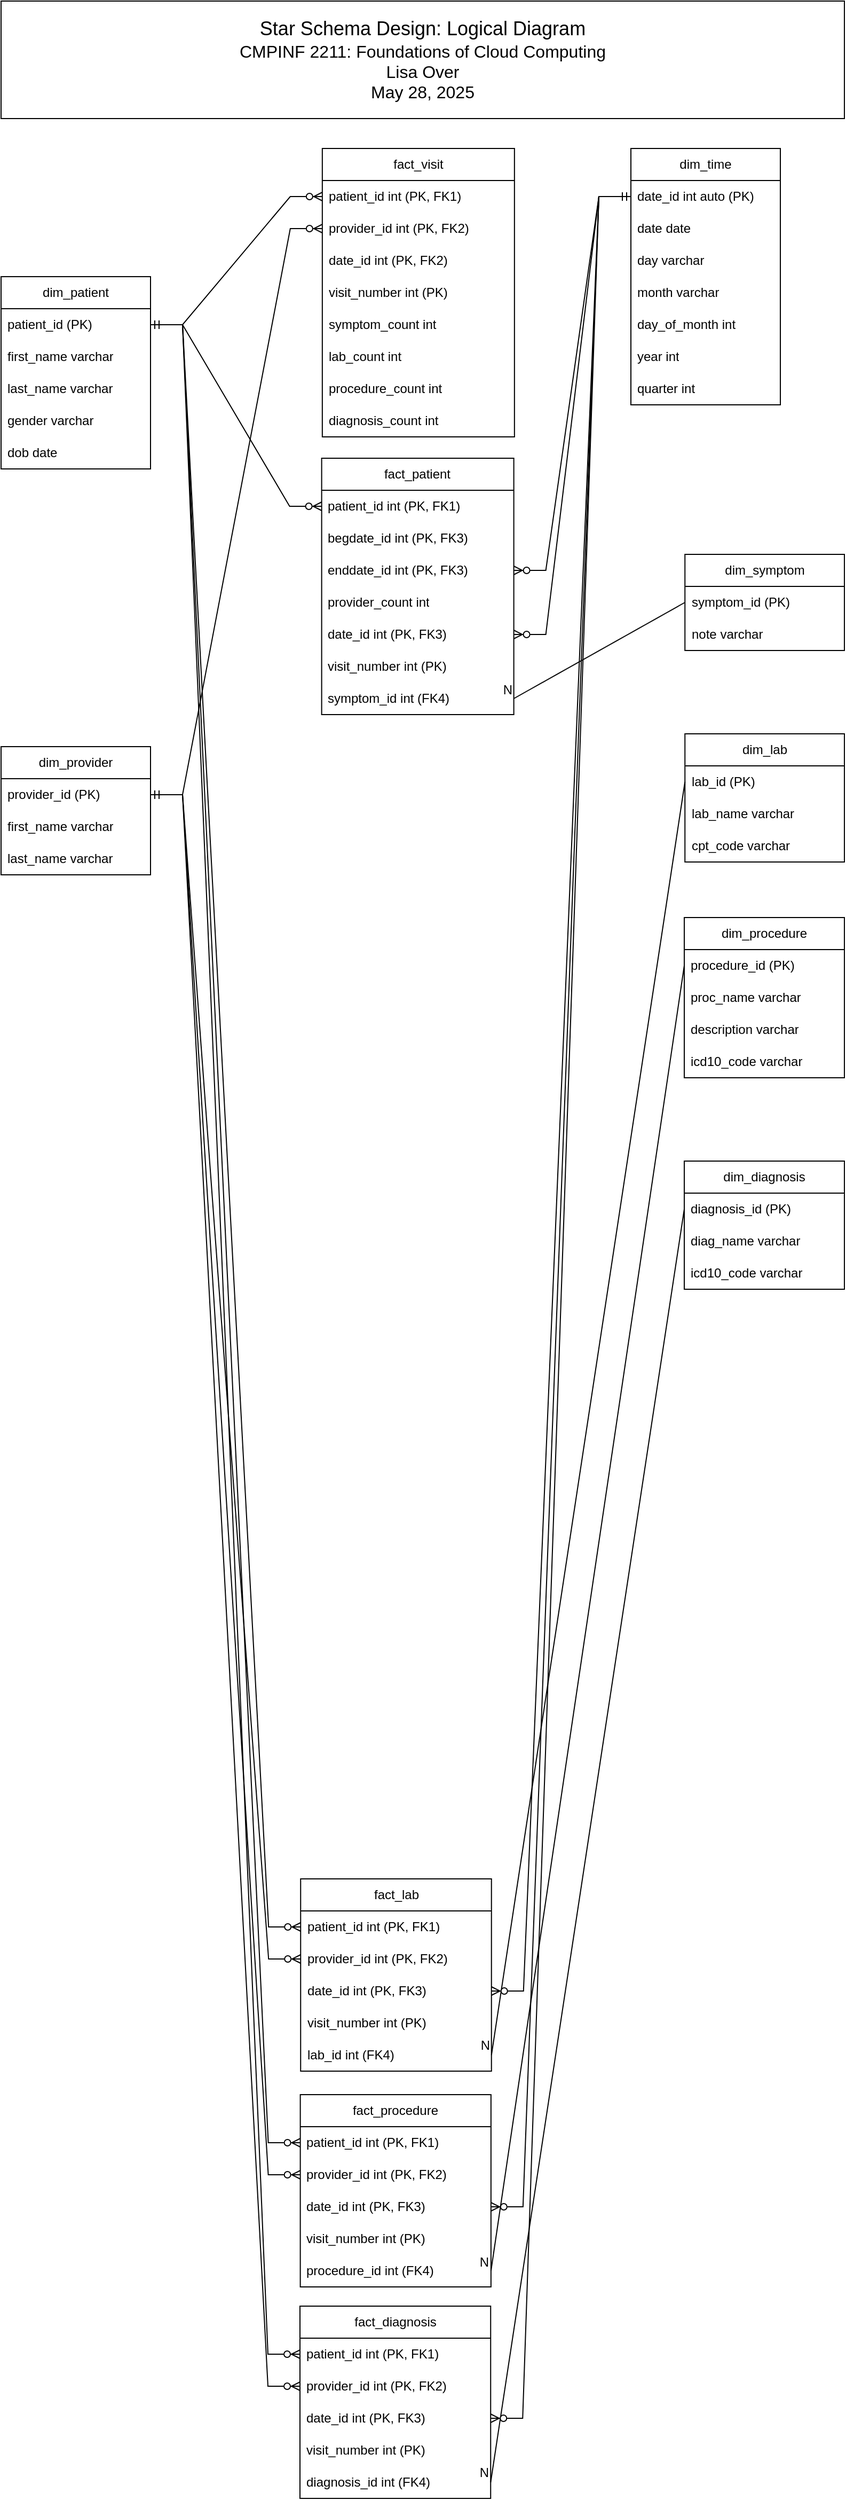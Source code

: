 <mxfile version="27.0.9">
  <diagram name="Page-1" id="A3zh73i4j1TpFUD3K1uN">
    <mxGraphModel dx="942" dy="1663" grid="1" gridSize="10" guides="1" tooltips="1" connect="1" arrows="1" fold="1" page="1" pageScale="1" pageWidth="850" pageHeight="1100" math="0" shadow="0">
      <root>
        <mxCell id="0" />
        <mxCell id="1" parent="0" />
        <mxCell id="DLNXsr5lxC3770AfFGbQ-2" value="fact_visit" style="swimlane;fontStyle=0;childLayout=stackLayout;horizontal=1;startSize=30;horizontalStack=0;resizeParent=1;resizeParentMax=0;resizeLast=0;collapsible=1;marginBottom=0;whiteSpace=wrap;html=1;" parent="1" vertex="1">
          <mxGeometry x="330.93" y="-950" width="180" height="270" as="geometry">
            <mxRectangle x="210" y="70" width="170" height="30" as="alternateBounds" />
          </mxGeometry>
        </mxCell>
        <mxCell id="uM94AEK0M4l-UiJbQwfq-13" value="patient_id int (PK, FK1)" style="text;strokeColor=none;fillColor=none;align=left;verticalAlign=middle;spacingLeft=4;spacingRight=4;overflow=hidden;points=[[0,0.5],[1,0.5]];portConstraint=eastwest;rotatable=0;whiteSpace=wrap;html=1;" parent="DLNXsr5lxC3770AfFGbQ-2" vertex="1">
          <mxGeometry y="30" width="180" height="30" as="geometry" />
        </mxCell>
        <mxCell id="uM94AEK0M4l-UiJbQwfq-51" value="provider_id int (PK, FK2)" style="text;strokeColor=none;fillColor=none;align=left;verticalAlign=middle;spacingLeft=4;spacingRight=4;overflow=hidden;points=[[0,0.5],[1,0.5]];portConstraint=eastwest;rotatable=0;whiteSpace=wrap;html=1;" parent="DLNXsr5lxC3770AfFGbQ-2" vertex="1">
          <mxGeometry y="60" width="180" height="30" as="geometry" />
        </mxCell>
        <mxCell id="uqm6Zv8-JbMILIz2R01Y-5" value="date_id int (PK, FK2)" style="text;strokeColor=none;fillColor=none;align=left;verticalAlign=middle;spacingLeft=4;spacingRight=4;overflow=hidden;points=[[0,0.5],[1,0.5]];portConstraint=eastwest;rotatable=0;whiteSpace=wrap;html=1;" vertex="1" parent="DLNXsr5lxC3770AfFGbQ-2">
          <mxGeometry y="90" width="180" height="30" as="geometry" />
        </mxCell>
        <mxCell id="uM94AEK0M4l-UiJbQwfq-14" value="visit_number int (PK)" style="text;strokeColor=none;fillColor=none;align=left;verticalAlign=middle;spacingLeft=4;spacingRight=4;overflow=hidden;points=[[0,0.5],[1,0.5]];portConstraint=eastwest;rotatable=0;whiteSpace=wrap;html=1;" parent="DLNXsr5lxC3770AfFGbQ-2" vertex="1">
          <mxGeometry y="120" width="180" height="30" as="geometry" />
        </mxCell>
        <mxCell id="uqm6Zv8-JbMILIz2R01Y-9" value="symptom_count int" style="text;strokeColor=none;fillColor=none;align=left;verticalAlign=middle;spacingLeft=4;spacingRight=4;overflow=hidden;points=[[0,0.5],[1,0.5]];portConstraint=eastwest;rotatable=0;whiteSpace=wrap;html=1;" vertex="1" parent="DLNXsr5lxC3770AfFGbQ-2">
          <mxGeometry y="150" width="180" height="30" as="geometry" />
        </mxCell>
        <mxCell id="uM94AEK0M4l-UiJbQwfq-67" value="lab_count int" style="text;strokeColor=none;fillColor=none;align=left;verticalAlign=middle;spacingLeft=4;spacingRight=4;overflow=hidden;points=[[0,0.5],[1,0.5]];portConstraint=eastwest;rotatable=0;whiteSpace=wrap;html=1;" parent="DLNXsr5lxC3770AfFGbQ-2" vertex="1">
          <mxGeometry y="180" width="180" height="30" as="geometry" />
        </mxCell>
        <mxCell id="uM94AEK0M4l-UiJbQwfq-68" value="procedure_count int" style="text;strokeColor=none;fillColor=none;align=left;verticalAlign=middle;spacingLeft=4;spacingRight=4;overflow=hidden;points=[[0,0.5],[1,0.5]];portConstraint=eastwest;rotatable=0;whiteSpace=wrap;html=1;" parent="DLNXsr5lxC3770AfFGbQ-2" vertex="1">
          <mxGeometry y="210" width="180" height="30" as="geometry" />
        </mxCell>
        <mxCell id="uM94AEK0M4l-UiJbQwfq-74" value="diagnosis_count int" style="text;strokeColor=none;fillColor=none;align=left;verticalAlign=middle;spacingLeft=4;spacingRight=4;overflow=hidden;points=[[0,0.5],[1,0.5]];portConstraint=eastwest;rotatable=0;whiteSpace=wrap;html=1;" parent="DLNXsr5lxC3770AfFGbQ-2" vertex="1">
          <mxGeometry y="240" width="180" height="30" as="geometry" />
        </mxCell>
        <mxCell id="DLNXsr5lxC3770AfFGbQ-14" value="dim_time" style="swimlane;fontStyle=0;childLayout=stackLayout;horizontal=1;startSize=30;horizontalStack=0;resizeParent=1;resizeParentMax=0;resizeLast=0;collapsible=1;marginBottom=0;whiteSpace=wrap;html=1;" parent="1" vertex="1">
          <mxGeometry x="620" y="-950" width="140" height="240" as="geometry" />
        </mxCell>
        <mxCell id="DLNXsr5lxC3770AfFGbQ-15" value="date_id int auto (PK)" style="text;strokeColor=none;fillColor=none;align=left;verticalAlign=middle;spacingLeft=4;spacingRight=4;overflow=hidden;points=[[0,0.5],[1,0.5]];portConstraint=eastwest;rotatable=0;whiteSpace=wrap;html=1;" parent="DLNXsr5lxC3770AfFGbQ-14" vertex="1">
          <mxGeometry y="30" width="140" height="30" as="geometry" />
        </mxCell>
        <mxCell id="DLNXsr5lxC3770AfFGbQ-16" value="date date" style="text;strokeColor=none;fillColor=none;align=left;verticalAlign=middle;spacingLeft=4;spacingRight=4;overflow=hidden;points=[[0,0.5],[1,0.5]];portConstraint=eastwest;rotatable=0;whiteSpace=wrap;html=1;" parent="DLNXsr5lxC3770AfFGbQ-14" vertex="1">
          <mxGeometry y="60" width="140" height="30" as="geometry" />
        </mxCell>
        <mxCell id="DLNXsr5lxC3770AfFGbQ-17" value="day varchar" style="text;strokeColor=none;fillColor=none;align=left;verticalAlign=middle;spacingLeft=4;spacingRight=4;overflow=hidden;points=[[0,0.5],[1,0.5]];portConstraint=eastwest;rotatable=0;whiteSpace=wrap;html=1;" parent="DLNXsr5lxC3770AfFGbQ-14" vertex="1">
          <mxGeometry y="90" width="140" height="30" as="geometry" />
        </mxCell>
        <mxCell id="DLNXsr5lxC3770AfFGbQ-18" value="month varchar" style="text;strokeColor=none;fillColor=none;align=left;verticalAlign=middle;spacingLeft=4;spacingRight=4;overflow=hidden;points=[[0,0.5],[1,0.5]];portConstraint=eastwest;rotatable=0;whiteSpace=wrap;html=1;" parent="DLNXsr5lxC3770AfFGbQ-14" vertex="1">
          <mxGeometry y="120" width="140" height="30" as="geometry" />
        </mxCell>
        <mxCell id="DLNXsr5lxC3770AfFGbQ-20" value="day_of_month int" style="text;strokeColor=none;fillColor=none;align=left;verticalAlign=middle;spacingLeft=4;spacingRight=4;overflow=hidden;points=[[0,0.5],[1,0.5]];portConstraint=eastwest;rotatable=0;whiteSpace=wrap;html=1;" parent="DLNXsr5lxC3770AfFGbQ-14" vertex="1">
          <mxGeometry y="150" width="140" height="30" as="geometry" />
        </mxCell>
        <mxCell id="DLNXsr5lxC3770AfFGbQ-19" value="year int" style="text;strokeColor=none;fillColor=none;align=left;verticalAlign=middle;spacingLeft=4;spacingRight=4;overflow=hidden;points=[[0,0.5],[1,0.5]];portConstraint=eastwest;rotatable=0;whiteSpace=wrap;html=1;" parent="DLNXsr5lxC3770AfFGbQ-14" vertex="1">
          <mxGeometry y="180" width="140" height="30" as="geometry" />
        </mxCell>
        <mxCell id="DLNXsr5lxC3770AfFGbQ-21" value="quarter int" style="text;strokeColor=none;fillColor=none;align=left;verticalAlign=middle;spacingLeft=4;spacingRight=4;overflow=hidden;points=[[0,0.5],[1,0.5]];portConstraint=eastwest;rotatable=0;whiteSpace=wrap;html=1;" parent="DLNXsr5lxC3770AfFGbQ-14" vertex="1">
          <mxGeometry y="210" width="140" height="30" as="geometry" />
        </mxCell>
        <mxCell id="L_Xo5fy1KZ5IT5YEGmSx-4" value="dim_patient" style="swimlane;fontStyle=0;childLayout=stackLayout;horizontal=1;startSize=30;horizontalStack=0;resizeParent=1;resizeParentMax=0;resizeLast=0;collapsible=1;marginBottom=0;whiteSpace=wrap;html=1;" parent="1" vertex="1">
          <mxGeometry x="30" y="-830" width="140" height="180" as="geometry" />
        </mxCell>
        <mxCell id="L_Xo5fy1KZ5IT5YEGmSx-5" value="patient_id (PK)" style="text;strokeColor=none;fillColor=none;align=left;verticalAlign=middle;spacingLeft=4;spacingRight=4;overflow=hidden;points=[[0,0.5],[1,0.5]];portConstraint=eastwest;rotatable=0;whiteSpace=wrap;html=1;" parent="L_Xo5fy1KZ5IT5YEGmSx-4" vertex="1">
          <mxGeometry y="30" width="140" height="30" as="geometry" />
        </mxCell>
        <mxCell id="L_Xo5fy1KZ5IT5YEGmSx-6" value="first_name varchar" style="text;strokeColor=none;fillColor=none;align=left;verticalAlign=middle;spacingLeft=4;spacingRight=4;overflow=hidden;points=[[0,0.5],[1,0.5]];portConstraint=eastwest;rotatable=0;whiteSpace=wrap;html=1;" parent="L_Xo5fy1KZ5IT5YEGmSx-4" vertex="1">
          <mxGeometry y="60" width="140" height="30" as="geometry" />
        </mxCell>
        <mxCell id="L_Xo5fy1KZ5IT5YEGmSx-7" value="last_name&amp;nbsp;varchar" style="text;strokeColor=none;fillColor=none;align=left;verticalAlign=middle;spacingLeft=4;spacingRight=4;overflow=hidden;points=[[0,0.5],[1,0.5]];portConstraint=eastwest;rotatable=0;whiteSpace=wrap;html=1;" parent="L_Xo5fy1KZ5IT5YEGmSx-4" vertex="1">
          <mxGeometry y="90" width="140" height="30" as="geometry" />
        </mxCell>
        <mxCell id="L_Xo5fy1KZ5IT5YEGmSx-8" value="gender&amp;nbsp;varchar" style="text;strokeColor=none;fillColor=none;align=left;verticalAlign=middle;spacingLeft=4;spacingRight=4;overflow=hidden;points=[[0,0.5],[1,0.5]];portConstraint=eastwest;rotatable=0;whiteSpace=wrap;html=1;" parent="L_Xo5fy1KZ5IT5YEGmSx-4" vertex="1">
          <mxGeometry y="120" width="140" height="30" as="geometry" />
        </mxCell>
        <mxCell id="L_Xo5fy1KZ5IT5YEGmSx-9" value="dob date" style="text;strokeColor=none;fillColor=none;align=left;verticalAlign=middle;spacingLeft=4;spacingRight=4;overflow=hidden;points=[[0,0.5],[1,0.5]];portConstraint=eastwest;rotatable=0;whiteSpace=wrap;html=1;" parent="L_Xo5fy1KZ5IT5YEGmSx-4" vertex="1">
          <mxGeometry y="150" width="140" height="30" as="geometry" />
        </mxCell>
        <mxCell id="L_Xo5fy1KZ5IT5YEGmSx-10" value="dim_provider" style="swimlane;fontStyle=0;childLayout=stackLayout;horizontal=1;startSize=30;horizontalStack=0;resizeParent=1;resizeParentMax=0;resizeLast=0;collapsible=1;marginBottom=0;whiteSpace=wrap;html=1;" parent="1" vertex="1">
          <mxGeometry x="30" y="-390" width="140" height="120" as="geometry" />
        </mxCell>
        <mxCell id="L_Xo5fy1KZ5IT5YEGmSx-11" value="provider_id (PK)" style="text;strokeColor=none;fillColor=none;align=left;verticalAlign=middle;spacingLeft=4;spacingRight=4;overflow=hidden;points=[[0,0.5],[1,0.5]];portConstraint=eastwest;rotatable=0;whiteSpace=wrap;html=1;" parent="L_Xo5fy1KZ5IT5YEGmSx-10" vertex="1">
          <mxGeometry y="30" width="140" height="30" as="geometry" />
        </mxCell>
        <mxCell id="L_Xo5fy1KZ5IT5YEGmSx-12" value="first_name&amp;nbsp;varchar" style="text;strokeColor=none;fillColor=none;align=left;verticalAlign=middle;spacingLeft=4;spacingRight=4;overflow=hidden;points=[[0,0.5],[1,0.5]];portConstraint=eastwest;rotatable=0;whiteSpace=wrap;html=1;" parent="L_Xo5fy1KZ5IT5YEGmSx-10" vertex="1">
          <mxGeometry y="60" width="140" height="30" as="geometry" />
        </mxCell>
        <mxCell id="L_Xo5fy1KZ5IT5YEGmSx-13" value="last_name&amp;nbsp;varchar" style="text;strokeColor=none;fillColor=none;align=left;verticalAlign=middle;spacingLeft=4;spacingRight=4;overflow=hidden;points=[[0,0.5],[1,0.5]];portConstraint=eastwest;rotatable=0;whiteSpace=wrap;html=1;" parent="L_Xo5fy1KZ5IT5YEGmSx-10" vertex="1">
          <mxGeometry y="90" width="140" height="30" as="geometry" />
        </mxCell>
        <mxCell id="L_Xo5fy1KZ5IT5YEGmSx-22" value="dim_diagnosis" style="swimlane;fontStyle=0;childLayout=stackLayout;horizontal=1;startSize=30;horizontalStack=0;resizeParent=1;resizeParentMax=0;resizeLast=0;collapsible=1;marginBottom=0;whiteSpace=wrap;html=1;" parent="1" vertex="1">
          <mxGeometry x="670" y="-2" width="150" height="120" as="geometry" />
        </mxCell>
        <mxCell id="L_Xo5fy1KZ5IT5YEGmSx-23" value="diagnosis_id (PK)" style="text;strokeColor=none;fillColor=none;align=left;verticalAlign=middle;spacingLeft=4;spacingRight=4;overflow=hidden;points=[[0,0.5],[1,0.5]];portConstraint=eastwest;rotatable=0;whiteSpace=wrap;html=1;" parent="L_Xo5fy1KZ5IT5YEGmSx-22" vertex="1">
          <mxGeometry y="30" width="150" height="30" as="geometry" />
        </mxCell>
        <mxCell id="L_Xo5fy1KZ5IT5YEGmSx-24" value="diag_name&amp;nbsp;varchar" style="text;strokeColor=none;fillColor=none;align=left;verticalAlign=middle;spacingLeft=4;spacingRight=4;overflow=hidden;points=[[0,0.5],[1,0.5]];portConstraint=eastwest;rotatable=0;whiteSpace=wrap;html=1;" parent="L_Xo5fy1KZ5IT5YEGmSx-22" vertex="1">
          <mxGeometry y="60" width="150" height="30" as="geometry" />
        </mxCell>
        <mxCell id="L_Xo5fy1KZ5IT5YEGmSx-25" value="icd10_code&amp;nbsp;varchar" style="text;strokeColor=none;fillColor=none;align=left;verticalAlign=middle;spacingLeft=4;spacingRight=4;overflow=hidden;points=[[0,0.5],[1,0.5]];portConstraint=eastwest;rotatable=0;whiteSpace=wrap;html=1;" parent="L_Xo5fy1KZ5IT5YEGmSx-22" vertex="1">
          <mxGeometry y="90" width="150" height="30" as="geometry" />
        </mxCell>
        <mxCell id="L_Xo5fy1KZ5IT5YEGmSx-26" value="dim_symptom" style="swimlane;fontStyle=0;childLayout=stackLayout;horizontal=1;startSize=30;horizontalStack=0;resizeParent=1;resizeParentMax=0;resizeLast=0;collapsible=1;marginBottom=0;whiteSpace=wrap;html=1;" parent="1" vertex="1">
          <mxGeometry x="670.63" y="-570" width="149.37" height="90" as="geometry" />
        </mxCell>
        <mxCell id="L_Xo5fy1KZ5IT5YEGmSx-27" value="symptom_id (PK)" style="text;strokeColor=none;fillColor=none;align=left;verticalAlign=middle;spacingLeft=4;spacingRight=4;overflow=hidden;points=[[0,0.5],[1,0.5]];portConstraint=eastwest;rotatable=0;whiteSpace=wrap;html=1;" parent="L_Xo5fy1KZ5IT5YEGmSx-26" vertex="1">
          <mxGeometry y="30" width="149.37" height="30" as="geometry" />
        </mxCell>
        <mxCell id="L_Xo5fy1KZ5IT5YEGmSx-28" value="note&amp;nbsp;varchar" style="text;strokeColor=none;fillColor=none;align=left;verticalAlign=middle;spacingLeft=4;spacingRight=4;overflow=hidden;points=[[0,0.5],[1,0.5]];portConstraint=eastwest;rotatable=0;whiteSpace=wrap;html=1;" parent="L_Xo5fy1KZ5IT5YEGmSx-26" vertex="1">
          <mxGeometry y="60" width="149.37" height="30" as="geometry" />
        </mxCell>
        <mxCell id="L_Xo5fy1KZ5IT5YEGmSx-48" value="&lt;font style=&quot;font-size: 18px;&quot;&gt;Star Schema Design: Logical Diagram&lt;/font&gt;&lt;div&gt;&lt;font size=&quot;3&quot;&gt;CMPINF 2211: Foundations of Cloud Computing&lt;br&gt;&lt;/font&gt;&lt;div&gt;&lt;font size=&quot;3&quot;&gt;Lisa Over&lt;/font&gt;&lt;/div&gt;&lt;div&gt;&lt;font size=&quot;3&quot;&gt;May 28, 2025&lt;/font&gt;&lt;/div&gt;&lt;/div&gt;" style="rounded=0;whiteSpace=wrap;html=1;" parent="1" vertex="1">
          <mxGeometry x="30" y="-1088" width="790" height="110" as="geometry" />
        </mxCell>
        <mxCell id="uM94AEK0M4l-UiJbQwfq-5" value="fact_patient" style="swimlane;fontStyle=0;childLayout=stackLayout;horizontal=1;startSize=30;horizontalStack=0;resizeParent=1;resizeParentMax=0;resizeLast=0;collapsible=1;marginBottom=0;whiteSpace=wrap;html=1;" parent="1" vertex="1">
          <mxGeometry x="330.31" y="-660" width="180" height="240" as="geometry" />
        </mxCell>
        <mxCell id="uM94AEK0M4l-UiJbQwfq-52" value="patient_id int (PK, FK1)" style="text;strokeColor=none;fillColor=none;align=left;verticalAlign=middle;spacingLeft=4;spacingRight=4;overflow=hidden;points=[[0,0.5],[1,0.5]];portConstraint=eastwest;rotatable=0;whiteSpace=wrap;html=1;" parent="uM94AEK0M4l-UiJbQwfq-5" vertex="1">
          <mxGeometry y="30" width="180" height="30" as="geometry" />
        </mxCell>
        <mxCell id="uqm6Zv8-JbMILIz2R01Y-2" value="begdate_id int (PK, FK3)" style="text;strokeColor=none;fillColor=none;align=left;verticalAlign=middle;spacingLeft=4;spacingRight=4;overflow=hidden;points=[[0,0.5],[1,0.5]];portConstraint=eastwest;rotatable=0;whiteSpace=wrap;html=1;" vertex="1" parent="uM94AEK0M4l-UiJbQwfq-5">
          <mxGeometry y="60" width="180" height="30" as="geometry" />
        </mxCell>
        <mxCell id="uM94AEK0M4l-UiJbQwfq-12" value="enddate_id int (PK, FK3)" style="text;strokeColor=none;fillColor=none;align=left;verticalAlign=middle;spacingLeft=4;spacingRight=4;overflow=hidden;points=[[0,0.5],[1,0.5]];portConstraint=eastwest;rotatable=0;whiteSpace=wrap;html=1;" parent="uM94AEK0M4l-UiJbQwfq-5" vertex="1">
          <mxGeometry y="90" width="180" height="30" as="geometry" />
        </mxCell>
        <mxCell id="uM94AEK0M4l-UiJbQwfq-53" value="provider_count int" style="text;strokeColor=none;fillColor=none;align=left;verticalAlign=middle;spacingLeft=4;spacingRight=4;overflow=hidden;points=[[0,0.5],[1,0.5]];portConstraint=eastwest;rotatable=0;whiteSpace=wrap;html=1;" parent="uM94AEK0M4l-UiJbQwfq-5" vertex="1">
          <mxGeometry y="120" width="180" height="30" as="geometry" />
        </mxCell>
        <mxCell id="uM94AEK0M4l-UiJbQwfq-54" value="date_id int (PK, FK3)" style="text;strokeColor=none;fillColor=none;align=left;verticalAlign=middle;spacingLeft=4;spacingRight=4;overflow=hidden;points=[[0,0.5],[1,0.5]];portConstraint=eastwest;rotatable=0;whiteSpace=wrap;html=1;" parent="uM94AEK0M4l-UiJbQwfq-5" vertex="1">
          <mxGeometry y="150" width="180" height="30" as="geometry" />
        </mxCell>
        <mxCell id="uM94AEK0M4l-UiJbQwfq-7" value="visit_number int (PK)" style="text;strokeColor=none;fillColor=none;align=left;verticalAlign=middle;spacingLeft=4;spacingRight=4;overflow=hidden;points=[[0,0.5],[1,0.5]];portConstraint=eastwest;rotatable=0;whiteSpace=wrap;html=1;" parent="uM94AEK0M4l-UiJbQwfq-5" vertex="1">
          <mxGeometry y="180" width="180" height="30" as="geometry" />
        </mxCell>
        <mxCell id="uM94AEK0M4l-UiJbQwfq-8" value="symptom_id int&amp;nbsp;(FK4)" style="text;strokeColor=none;fillColor=none;align=left;verticalAlign=middle;spacingLeft=4;spacingRight=4;overflow=hidden;points=[[0,0.5],[1,0.5]];portConstraint=eastwest;rotatable=0;whiteSpace=wrap;html=1;" parent="uM94AEK0M4l-UiJbQwfq-5" vertex="1">
          <mxGeometry y="210" width="180" height="30" as="geometry" />
        </mxCell>
        <mxCell id="uM94AEK0M4l-UiJbQwfq-15" value="fact_procedure" style="swimlane;fontStyle=0;childLayout=stackLayout;horizontal=1;startSize=30;horizontalStack=0;resizeParent=1;resizeParentMax=0;resizeLast=0;collapsible=1;marginBottom=0;whiteSpace=wrap;html=1;" parent="1" vertex="1">
          <mxGeometry x="310.31" y="872" width="178.62" height="180" as="geometry" />
        </mxCell>
        <mxCell id="uM94AEK0M4l-UiJbQwfq-55" value="patient_id int (PK, FK1)" style="text;strokeColor=none;fillColor=none;align=left;verticalAlign=middle;spacingLeft=4;spacingRight=4;overflow=hidden;points=[[0,0.5],[1,0.5]];portConstraint=eastwest;rotatable=0;whiteSpace=wrap;html=1;" parent="uM94AEK0M4l-UiJbQwfq-15" vertex="1">
          <mxGeometry y="30" width="178.62" height="30" as="geometry" />
        </mxCell>
        <mxCell id="uM94AEK0M4l-UiJbQwfq-56" value="provider_id int (PK, FK2)" style="text;strokeColor=none;fillColor=none;align=left;verticalAlign=middle;spacingLeft=4;spacingRight=4;overflow=hidden;points=[[0,0.5],[1,0.5]];portConstraint=eastwest;rotatable=0;whiteSpace=wrap;html=1;" parent="uM94AEK0M4l-UiJbQwfq-15" vertex="1">
          <mxGeometry y="60" width="178.62" height="30" as="geometry" />
        </mxCell>
        <mxCell id="uM94AEK0M4l-UiJbQwfq-57" value="date_id int (PK, FK3)" style="text;strokeColor=none;fillColor=none;align=left;verticalAlign=middle;spacingLeft=4;spacingRight=4;overflow=hidden;points=[[0,0.5],[1,0.5]];portConstraint=eastwest;rotatable=0;whiteSpace=wrap;html=1;" parent="uM94AEK0M4l-UiJbQwfq-15" vertex="1">
          <mxGeometry y="90" width="178.62" height="30" as="geometry" />
        </mxCell>
        <mxCell id="uM94AEK0M4l-UiJbQwfq-19" value="visit_number int (PK)" style="text;strokeColor=none;fillColor=none;align=left;verticalAlign=middle;spacingLeft=4;spacingRight=4;overflow=hidden;points=[[0,0.5],[1,0.5]];portConstraint=eastwest;rotatable=0;whiteSpace=wrap;html=1;" parent="uM94AEK0M4l-UiJbQwfq-15" vertex="1">
          <mxGeometry y="120" width="178.62" height="30" as="geometry" />
        </mxCell>
        <mxCell id="uM94AEK0M4l-UiJbQwfq-20" value="procedure_id int&amp;nbsp;(FK4)" style="text;strokeColor=none;fillColor=none;align=left;verticalAlign=middle;spacingLeft=4;spacingRight=4;overflow=hidden;points=[[0,0.5],[1,0.5]];portConstraint=eastwest;rotatable=0;whiteSpace=wrap;html=1;" parent="uM94AEK0M4l-UiJbQwfq-15" vertex="1">
          <mxGeometry y="150" width="178.62" height="30" as="geometry" />
        </mxCell>
        <mxCell id="uM94AEK0M4l-UiJbQwfq-21" value="fact_lab" style="swimlane;fontStyle=0;childLayout=stackLayout;horizontal=1;startSize=30;horizontalStack=0;resizeParent=1;resizeParentMax=0;resizeLast=0;collapsible=1;marginBottom=0;whiteSpace=wrap;html=1;" parent="1" vertex="1">
          <mxGeometry x="310.62" y="670" width="178.75" height="180" as="geometry" />
        </mxCell>
        <mxCell id="uM94AEK0M4l-UiJbQwfq-61" value="patient_id int (PK, FK1)" style="text;strokeColor=none;fillColor=none;align=left;verticalAlign=middle;spacingLeft=4;spacingRight=4;overflow=hidden;points=[[0,0.5],[1,0.5]];portConstraint=eastwest;rotatable=0;whiteSpace=wrap;html=1;" parent="uM94AEK0M4l-UiJbQwfq-21" vertex="1">
          <mxGeometry y="30" width="178.75" height="30" as="geometry" />
        </mxCell>
        <mxCell id="uM94AEK0M4l-UiJbQwfq-62" value="provider_id int (PK, FK2)" style="text;strokeColor=none;fillColor=none;align=left;verticalAlign=middle;spacingLeft=4;spacingRight=4;overflow=hidden;points=[[0,0.5],[1,0.5]];portConstraint=eastwest;rotatable=0;whiteSpace=wrap;html=1;" parent="uM94AEK0M4l-UiJbQwfq-21" vertex="1">
          <mxGeometry y="60" width="178.75" height="30" as="geometry" />
        </mxCell>
        <mxCell id="uM94AEK0M4l-UiJbQwfq-63" value="date_id int (PK, FK3)" style="text;strokeColor=none;fillColor=none;align=left;verticalAlign=middle;spacingLeft=4;spacingRight=4;overflow=hidden;points=[[0,0.5],[1,0.5]];portConstraint=eastwest;rotatable=0;whiteSpace=wrap;html=1;" parent="uM94AEK0M4l-UiJbQwfq-21" vertex="1">
          <mxGeometry y="90" width="178.75" height="30" as="geometry" />
        </mxCell>
        <mxCell id="uM94AEK0M4l-UiJbQwfq-25" value="visit_number int (PK)" style="text;strokeColor=none;fillColor=none;align=left;verticalAlign=middle;spacingLeft=4;spacingRight=4;overflow=hidden;points=[[0,0.5],[1,0.5]];portConstraint=eastwest;rotatable=0;whiteSpace=wrap;html=1;" parent="uM94AEK0M4l-UiJbQwfq-21" vertex="1">
          <mxGeometry y="120" width="178.75" height="30" as="geometry" />
        </mxCell>
        <mxCell id="uM94AEK0M4l-UiJbQwfq-26" value="lab_id&amp;nbsp;int&amp;nbsp;(FK4)" style="text;strokeColor=none;fillColor=none;align=left;verticalAlign=middle;spacingLeft=4;spacingRight=4;overflow=hidden;points=[[0,0.5],[1,0.5]];portConstraint=eastwest;rotatable=0;whiteSpace=wrap;html=1;" parent="uM94AEK0M4l-UiJbQwfq-21" vertex="1">
          <mxGeometry y="150" width="178.75" height="30" as="geometry" />
        </mxCell>
        <mxCell id="uM94AEK0M4l-UiJbQwfq-27" value="fact_diagnosis" style="swimlane;fontStyle=0;childLayout=stackLayout;horizontal=1;startSize=30;horizontalStack=0;resizeParent=1;resizeParentMax=0;resizeLast=0;collapsible=1;marginBottom=0;whiteSpace=wrap;html=1;" parent="1" vertex="1">
          <mxGeometry x="310" y="1070" width="178.62" height="180" as="geometry" />
        </mxCell>
        <mxCell id="uM94AEK0M4l-UiJbQwfq-58" value="patient_id int (PK, FK1)" style="text;strokeColor=none;fillColor=none;align=left;verticalAlign=middle;spacingLeft=4;spacingRight=4;overflow=hidden;points=[[0,0.5],[1,0.5]];portConstraint=eastwest;rotatable=0;whiteSpace=wrap;html=1;" parent="uM94AEK0M4l-UiJbQwfq-27" vertex="1">
          <mxGeometry y="30" width="178.62" height="30" as="geometry" />
        </mxCell>
        <mxCell id="uM94AEK0M4l-UiJbQwfq-59" value="provider_id int (PK, FK2)" style="text;strokeColor=none;fillColor=none;align=left;verticalAlign=middle;spacingLeft=4;spacingRight=4;overflow=hidden;points=[[0,0.5],[1,0.5]];portConstraint=eastwest;rotatable=0;whiteSpace=wrap;html=1;" parent="uM94AEK0M4l-UiJbQwfq-27" vertex="1">
          <mxGeometry y="60" width="178.62" height="30" as="geometry" />
        </mxCell>
        <mxCell id="uM94AEK0M4l-UiJbQwfq-60" value="date_id int (PK, FK3)" style="text;strokeColor=none;fillColor=none;align=left;verticalAlign=middle;spacingLeft=4;spacingRight=4;overflow=hidden;points=[[0,0.5],[1,0.5]];portConstraint=eastwest;rotatable=0;whiteSpace=wrap;html=1;" parent="uM94AEK0M4l-UiJbQwfq-27" vertex="1">
          <mxGeometry y="90" width="178.62" height="30" as="geometry" />
        </mxCell>
        <mxCell id="uM94AEK0M4l-UiJbQwfq-31" value="visit_number int (PK)" style="text;strokeColor=none;fillColor=none;align=left;verticalAlign=middle;spacingLeft=4;spacingRight=4;overflow=hidden;points=[[0,0.5],[1,0.5]];portConstraint=eastwest;rotatable=0;whiteSpace=wrap;html=1;" parent="uM94AEK0M4l-UiJbQwfq-27" vertex="1">
          <mxGeometry y="120" width="178.62" height="30" as="geometry" />
        </mxCell>
        <mxCell id="uM94AEK0M4l-UiJbQwfq-32" value="diagnosis_id&amp;nbsp;int&amp;nbsp;(FK4)" style="text;strokeColor=none;fillColor=none;align=left;verticalAlign=middle;spacingLeft=4;spacingRight=4;overflow=hidden;points=[[0,0.5],[1,0.5]];portConstraint=eastwest;rotatable=0;whiteSpace=wrap;html=1;" parent="uM94AEK0M4l-UiJbQwfq-27" vertex="1">
          <mxGeometry y="150" width="178.62" height="30" as="geometry" />
        </mxCell>
        <mxCell id="L_Xo5fy1KZ5IT5YEGmSx-30" value="dim_lab" style="swimlane;fontStyle=0;childLayout=stackLayout;horizontal=1;startSize=30;horizontalStack=0;resizeParent=1;resizeParentMax=0;resizeLast=0;collapsible=1;marginBottom=0;whiteSpace=wrap;html=1;" parent="1" vertex="1">
          <mxGeometry x="670.63" y="-402" width="149.37" height="120" as="geometry" />
        </mxCell>
        <mxCell id="L_Xo5fy1KZ5IT5YEGmSx-31" value="lab_id (PK)" style="text;strokeColor=none;fillColor=none;align=left;verticalAlign=middle;spacingLeft=4;spacingRight=4;overflow=hidden;points=[[0,0.5],[1,0.5]];portConstraint=eastwest;rotatable=0;whiteSpace=wrap;html=1;" parent="L_Xo5fy1KZ5IT5YEGmSx-30" vertex="1">
          <mxGeometry y="30" width="149.37" height="30" as="geometry" />
        </mxCell>
        <mxCell id="L_Xo5fy1KZ5IT5YEGmSx-32" value="lab_name&amp;nbsp;varchar" style="text;strokeColor=none;fillColor=none;align=left;verticalAlign=middle;spacingLeft=4;spacingRight=4;overflow=hidden;points=[[0,0.5],[1,0.5]];portConstraint=eastwest;rotatable=0;whiteSpace=wrap;html=1;" parent="L_Xo5fy1KZ5IT5YEGmSx-30" vertex="1">
          <mxGeometry y="60" width="149.37" height="30" as="geometry" />
        </mxCell>
        <mxCell id="L_Xo5fy1KZ5IT5YEGmSx-33" value="cpt_code&amp;nbsp;varchar" style="text;strokeColor=none;fillColor=none;align=left;verticalAlign=middle;spacingLeft=4;spacingRight=4;overflow=hidden;points=[[0,0.5],[1,0.5]];portConstraint=eastwest;rotatable=0;whiteSpace=wrap;html=1;" parent="L_Xo5fy1KZ5IT5YEGmSx-30" vertex="1">
          <mxGeometry y="90" width="149.37" height="30" as="geometry" />
        </mxCell>
        <mxCell id="L_Xo5fy1KZ5IT5YEGmSx-18" value="dim_procedure" style="swimlane;fontStyle=0;childLayout=stackLayout;horizontal=1;startSize=30;horizontalStack=0;resizeParent=1;resizeParentMax=0;resizeLast=0;collapsible=1;marginBottom=0;whiteSpace=wrap;html=1;" parent="1" vertex="1">
          <mxGeometry x="670" y="-230" width="150" height="150" as="geometry" />
        </mxCell>
        <mxCell id="L_Xo5fy1KZ5IT5YEGmSx-19" value="procedure_id (PK)" style="text;strokeColor=none;fillColor=none;align=left;verticalAlign=middle;spacingLeft=4;spacingRight=4;overflow=hidden;points=[[0,0.5],[1,0.5]];portConstraint=eastwest;rotatable=0;whiteSpace=wrap;html=1;" parent="L_Xo5fy1KZ5IT5YEGmSx-18" vertex="1">
          <mxGeometry y="30" width="150" height="30" as="geometry" />
        </mxCell>
        <mxCell id="L_Xo5fy1KZ5IT5YEGmSx-20" value="proc_name&amp;nbsp;varchar" style="text;strokeColor=none;fillColor=none;align=left;verticalAlign=middle;spacingLeft=4;spacingRight=4;overflow=hidden;points=[[0,0.5],[1,0.5]];portConstraint=eastwest;rotatable=0;whiteSpace=wrap;html=1;" parent="L_Xo5fy1KZ5IT5YEGmSx-18" vertex="1">
          <mxGeometry y="60" width="150" height="30" as="geometry" />
        </mxCell>
        <mxCell id="L_Xo5fy1KZ5IT5YEGmSx-21" value="description&amp;nbsp;varchar" style="text;strokeColor=none;fillColor=none;align=left;verticalAlign=middle;spacingLeft=4;spacingRight=4;overflow=hidden;points=[[0,0.5],[1,0.5]];portConstraint=eastwest;rotatable=0;whiteSpace=wrap;html=1;" parent="L_Xo5fy1KZ5IT5YEGmSx-18" vertex="1">
          <mxGeometry y="90" width="150" height="30" as="geometry" />
        </mxCell>
        <mxCell id="L_Xo5fy1KZ5IT5YEGmSx-36" value="icd10_code&amp;nbsp;varchar" style="text;strokeColor=none;fillColor=none;align=left;verticalAlign=middle;spacingLeft=4;spacingRight=4;overflow=hidden;points=[[0,0.5],[1,0.5]];portConstraint=eastwest;rotatable=0;whiteSpace=wrap;html=1;" parent="L_Xo5fy1KZ5IT5YEGmSx-18" vertex="1">
          <mxGeometry y="120" width="150" height="30" as="geometry" />
        </mxCell>
        <mxCell id="uM94AEK0M4l-UiJbQwfq-75" value="" style="endArrow=none;html=1;rounded=0;exitX=0;exitY=0.5;exitDx=0;exitDy=0;entryX=1;entryY=0.5;entryDx=0;entryDy=0;" parent="1" source="L_Xo5fy1KZ5IT5YEGmSx-27" target="uM94AEK0M4l-UiJbQwfq-8" edge="1">
          <mxGeometry relative="1" as="geometry">
            <mxPoint x="310" y="-590" as="sourcePoint" />
            <mxPoint x="470" y="-590" as="targetPoint" />
          </mxGeometry>
        </mxCell>
        <mxCell id="uM94AEK0M4l-UiJbQwfq-76" value="N" style="resizable=0;html=1;whiteSpace=wrap;align=right;verticalAlign=bottom;" parent="uM94AEK0M4l-UiJbQwfq-75" connectable="0" vertex="1">
          <mxGeometry x="1" relative="1" as="geometry" />
        </mxCell>
        <mxCell id="uM94AEK0M4l-UiJbQwfq-77" value="" style="endArrow=none;html=1;rounded=0;exitX=0;exitY=0.5;exitDx=0;exitDy=0;entryX=1;entryY=0.5;entryDx=0;entryDy=0;" parent="1" source="L_Xo5fy1KZ5IT5YEGmSx-31" target="uM94AEK0M4l-UiJbQwfq-26" edge="1">
          <mxGeometry relative="1" as="geometry">
            <mxPoint x="731" y="-450" as="sourcePoint" />
            <mxPoint x="570" y="-420" as="targetPoint" />
          </mxGeometry>
        </mxCell>
        <mxCell id="uM94AEK0M4l-UiJbQwfq-78" value="N" style="resizable=0;html=1;whiteSpace=wrap;align=right;verticalAlign=bottom;" parent="uM94AEK0M4l-UiJbQwfq-77" connectable="0" vertex="1">
          <mxGeometry x="1" relative="1" as="geometry" />
        </mxCell>
        <mxCell id="uM94AEK0M4l-UiJbQwfq-79" value="" style="endArrow=none;html=1;rounded=0;exitX=0;exitY=0.5;exitDx=0;exitDy=0;entryX=1;entryY=0.5;entryDx=0;entryDy=0;" parent="1" source="L_Xo5fy1KZ5IT5YEGmSx-19" target="uM94AEK0M4l-UiJbQwfq-20" edge="1">
          <mxGeometry relative="1" as="geometry">
            <mxPoint x="741" y="-130" as="sourcePoint" />
            <mxPoint x="580" y="-100" as="targetPoint" />
          </mxGeometry>
        </mxCell>
        <mxCell id="uM94AEK0M4l-UiJbQwfq-80" value="N" style="resizable=0;html=1;whiteSpace=wrap;align=right;verticalAlign=bottom;" parent="uM94AEK0M4l-UiJbQwfq-79" connectable="0" vertex="1">
          <mxGeometry x="1" relative="1" as="geometry" />
        </mxCell>
        <mxCell id="uM94AEK0M4l-UiJbQwfq-81" value="" style="endArrow=none;html=1;rounded=0;exitX=0;exitY=0.5;exitDx=0;exitDy=0;entryX=1;entryY=0.5;entryDx=0;entryDy=0;" parent="1" source="L_Xo5fy1KZ5IT5YEGmSx-23" target="uM94AEK0M4l-UiJbQwfq-32" edge="1">
          <mxGeometry relative="1" as="geometry">
            <mxPoint x="731" y="200" as="sourcePoint" />
            <mxPoint x="570" y="230" as="targetPoint" />
          </mxGeometry>
        </mxCell>
        <mxCell id="uM94AEK0M4l-UiJbQwfq-82" value="N" style="resizable=0;html=1;whiteSpace=wrap;align=right;verticalAlign=bottom;" parent="uM94AEK0M4l-UiJbQwfq-81" connectable="0" vertex="1">
          <mxGeometry x="1" relative="1" as="geometry" />
        </mxCell>
        <mxCell id="uM94AEK0M4l-UiJbQwfq-84" value="" style="edgeStyle=entityRelationEdgeStyle;fontSize=12;html=1;endArrow=ERzeroToMany;startArrow=ERmandOne;rounded=0;entryX=0;entryY=0.5;entryDx=0;entryDy=0;exitX=1;exitY=0.5;exitDx=0;exitDy=0;" parent="1" source="L_Xo5fy1KZ5IT5YEGmSx-5" target="uM94AEK0M4l-UiJbQwfq-13" edge="1">
          <mxGeometry width="100" height="100" relative="1" as="geometry">
            <mxPoint x="200" y="-670" as="sourcePoint" />
            <mxPoint x="300" y="-770" as="targetPoint" />
          </mxGeometry>
        </mxCell>
        <mxCell id="uM94AEK0M4l-UiJbQwfq-85" value="" style="edgeStyle=entityRelationEdgeStyle;fontSize=12;html=1;endArrow=ERzeroToMany;startArrow=ERmandOne;rounded=0;entryX=0;entryY=0.5;entryDx=0;entryDy=0;exitX=1;exitY=0.5;exitDx=0;exitDy=0;" parent="1" source="L_Xo5fy1KZ5IT5YEGmSx-5" target="uM94AEK0M4l-UiJbQwfq-52" edge="1">
          <mxGeometry width="100" height="100" relative="1" as="geometry">
            <mxPoint x="180" y="-198" as="sourcePoint" />
            <mxPoint x="341" y="-620" as="targetPoint" />
          </mxGeometry>
        </mxCell>
        <mxCell id="uM94AEK0M4l-UiJbQwfq-86" value="" style="edgeStyle=entityRelationEdgeStyle;fontSize=12;html=1;endArrow=ERzeroToMany;startArrow=ERmandOne;rounded=0;entryX=0;entryY=0.5;entryDx=0;entryDy=0;exitX=1;exitY=0.5;exitDx=0;exitDy=0;" parent="1" source="L_Xo5fy1KZ5IT5YEGmSx-5" target="uM94AEK0M4l-UiJbQwfq-61" edge="1">
          <mxGeometry width="100" height="100" relative="1" as="geometry">
            <mxPoint x="180" as="sourcePoint" />
            <mxPoint x="341" y="-422" as="targetPoint" />
          </mxGeometry>
        </mxCell>
        <mxCell id="uM94AEK0M4l-UiJbQwfq-87" value="" style="edgeStyle=entityRelationEdgeStyle;fontSize=12;html=1;endArrow=ERzeroToMany;startArrow=ERmandOne;rounded=0;entryX=0;entryY=0.5;entryDx=0;entryDy=0;exitX=1;exitY=0.5;exitDx=0;exitDy=0;" parent="1" source="L_Xo5fy1KZ5IT5YEGmSx-5" target="uM94AEK0M4l-UiJbQwfq-55" edge="1">
          <mxGeometry width="100" height="100" relative="1" as="geometry">
            <mxPoint x="200" y="-380" as="sourcePoint" />
            <mxPoint x="391" y="-360" as="targetPoint" />
          </mxGeometry>
        </mxCell>
        <mxCell id="uM94AEK0M4l-UiJbQwfq-88" value="" style="edgeStyle=entityRelationEdgeStyle;fontSize=12;html=1;endArrow=ERzeroToMany;startArrow=ERmandOne;rounded=0;entryX=0;entryY=0.5;entryDx=0;entryDy=0;exitX=1;exitY=0.5;exitDx=0;exitDy=0;" parent="1" source="L_Xo5fy1KZ5IT5YEGmSx-5" target="uM94AEK0M4l-UiJbQwfq-58" edge="1">
          <mxGeometry width="100" height="100" relative="1" as="geometry">
            <mxPoint x="190" y="-420" as="sourcePoint" />
            <mxPoint x="301" y="-190" as="targetPoint" />
          </mxGeometry>
        </mxCell>
        <mxCell id="uM94AEK0M4l-UiJbQwfq-89" value="" style="edgeStyle=entityRelationEdgeStyle;fontSize=12;html=1;endArrow=ERzeroToMany;startArrow=ERmandOne;rounded=0;entryX=0;entryY=0.5;entryDx=0;entryDy=0;exitX=1;exitY=0.5;exitDx=0;exitDy=0;" parent="1" source="L_Xo5fy1KZ5IT5YEGmSx-11" target="uM94AEK0M4l-UiJbQwfq-51" edge="1">
          <mxGeometry width="100" height="100" relative="1" as="geometry">
            <mxPoint x="119.93" y="-363" as="sourcePoint" />
            <mxPoint x="330.93" y="-460" as="targetPoint" />
          </mxGeometry>
        </mxCell>
        <mxCell id="uM94AEK0M4l-UiJbQwfq-90" value="" style="edgeStyle=entityRelationEdgeStyle;fontSize=12;html=1;endArrow=ERzeroToMany;startArrow=ERmandOne;rounded=0;entryX=0;entryY=0.5;entryDx=0;entryDy=0;exitX=1;exitY=0.5;exitDx=0;exitDy=0;" parent="1" source="L_Xo5fy1KZ5IT5YEGmSx-11" target="uM94AEK0M4l-UiJbQwfq-62" edge="1">
          <mxGeometry width="100" height="100" relative="1" as="geometry">
            <mxPoint x="220" y="62" as="sourcePoint" />
            <mxPoint x="380" y="-70" as="targetPoint" />
          </mxGeometry>
        </mxCell>
        <mxCell id="uM94AEK0M4l-UiJbQwfq-91" value="" style="edgeStyle=entityRelationEdgeStyle;fontSize=12;html=1;endArrow=ERzeroToMany;startArrow=ERmandOne;rounded=0;entryX=0;entryY=0.5;entryDx=0;entryDy=0;exitX=1;exitY=0.5;exitDx=0;exitDy=0;" parent="1" source="L_Xo5fy1KZ5IT5YEGmSx-11" target="uM94AEK0M4l-UiJbQwfq-59" edge="1">
          <mxGeometry width="100" height="100" relative="1" as="geometry">
            <mxPoint x="220" y="62" as="sourcePoint" />
            <mxPoint x="381" y="128" as="targetPoint" />
          </mxGeometry>
        </mxCell>
        <mxCell id="uM94AEK0M4l-UiJbQwfq-93" value="" style="edgeStyle=entityRelationEdgeStyle;fontSize=12;html=1;endArrow=ERzeroToMany;startArrow=ERmandOne;rounded=0;exitX=1;exitY=0.5;exitDx=0;exitDy=0;entryX=0;entryY=0.5;entryDx=0;entryDy=0;" parent="1" source="L_Xo5fy1KZ5IT5YEGmSx-11" target="uM94AEK0M4l-UiJbQwfq-56" edge="1">
          <mxGeometry width="100" height="100" relative="1" as="geometry">
            <mxPoint x="180" y="-240" as="sourcePoint" />
            <mxPoint x="370" y="210" as="targetPoint" />
          </mxGeometry>
        </mxCell>
        <mxCell id="uM94AEK0M4l-UiJbQwfq-94" value="" style="edgeStyle=entityRelationEdgeStyle;fontSize=12;html=1;endArrow=ERzeroToMany;startArrow=ERmandOne;rounded=0;entryX=1;entryY=0.5;entryDx=0;entryDy=0;exitX=0;exitY=0.5;exitDx=0;exitDy=0;" parent="1" source="DLNXsr5lxC3770AfFGbQ-15" target="uM94AEK0M4l-UiJbQwfq-12" edge="1">
          <mxGeometry width="100" height="100" relative="1" as="geometry">
            <mxPoint x="440" y="-770" as="sourcePoint" />
            <mxPoint x="601" y="-890" as="targetPoint" />
          </mxGeometry>
        </mxCell>
        <mxCell id="uM94AEK0M4l-UiJbQwfq-95" value="" style="edgeStyle=entityRelationEdgeStyle;fontSize=12;html=1;endArrow=ERzeroToMany;startArrow=ERmandOne;rounded=0;exitX=0;exitY=0.5;exitDx=0;exitDy=0;entryX=1;entryY=0.5;entryDx=0;entryDy=0;" parent="1" source="DLNXsr5lxC3770AfFGbQ-15" target="uM94AEK0M4l-UiJbQwfq-54" edge="1">
          <mxGeometry width="100" height="100" relative="1" as="geometry">
            <mxPoint x="669" y="-880" as="sourcePoint" />
            <mxPoint x="620" y="-580" as="targetPoint" />
          </mxGeometry>
        </mxCell>
        <mxCell id="uM94AEK0M4l-UiJbQwfq-96" value="" style="edgeStyle=entityRelationEdgeStyle;fontSize=12;html=1;endArrow=ERzeroToMany;startArrow=ERmandOne;rounded=0;exitX=0;exitY=0.5;exitDx=0;exitDy=0;entryX=1;entryY=0.5;entryDx=0;entryDy=0;" parent="1" source="DLNXsr5lxC3770AfFGbQ-15" target="uM94AEK0M4l-UiJbQwfq-63" edge="1">
          <mxGeometry width="100" height="100" relative="1" as="geometry">
            <mxPoint x="660" y="-660" as="sourcePoint" />
            <mxPoint x="550" y="-310" as="targetPoint" />
          </mxGeometry>
        </mxCell>
        <mxCell id="uM94AEK0M4l-UiJbQwfq-97" value="" style="edgeStyle=entityRelationEdgeStyle;fontSize=12;html=1;endArrow=ERzeroToMany;startArrow=ERmandOne;rounded=0;exitX=0;exitY=0.5;exitDx=0;exitDy=0;entryX=1;entryY=0.5;entryDx=0;entryDy=0;" parent="1" source="DLNXsr5lxC3770AfFGbQ-15" target="uM94AEK0M4l-UiJbQwfq-57" edge="1">
          <mxGeometry width="100" height="100" relative="1" as="geometry">
            <mxPoint x="660" y="-580" as="sourcePoint" />
            <mxPoint x="550" y="-32" as="targetPoint" />
          </mxGeometry>
        </mxCell>
        <mxCell id="uM94AEK0M4l-UiJbQwfq-98" value="" style="edgeStyle=entityRelationEdgeStyle;fontSize=12;html=1;endArrow=ERzeroToMany;startArrow=ERmandOne;rounded=0;entryX=1;entryY=0.5;entryDx=0;entryDy=0;exitX=0;exitY=0.5;exitDx=0;exitDy=0;" parent="1" source="DLNXsr5lxC3770AfFGbQ-15" target="uM94AEK0M4l-UiJbQwfq-60" edge="1">
          <mxGeometry width="100" height="100" relative="1" as="geometry">
            <mxPoint x="610" y="-900" as="sourcePoint" />
            <mxPoint x="580" y="338" as="targetPoint" />
          </mxGeometry>
        </mxCell>
      </root>
    </mxGraphModel>
  </diagram>
</mxfile>
